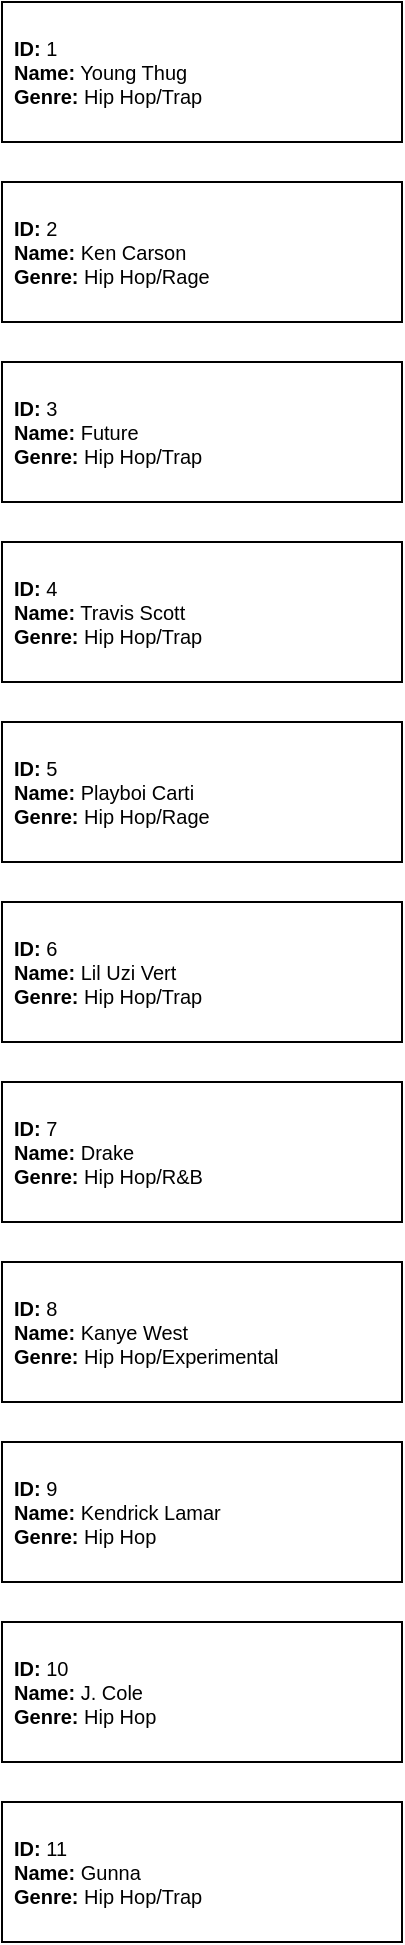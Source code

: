 <mxfile version="27.0.4" pages="7">
  <diagram id="page_1_artists" name="Artist Nodes">
    <mxGraphModel dx="1281" dy="535" grid="1" gridSize="10" guides="1" tooltips="1" connect="1" arrows="1" fold="1" page="1" pageScale="1" pageWidth="827" pageHeight="1169" math="0" shadow="0">
      <root>
        <mxCell id="0" />
        <mxCell id="1" parent="0" />
        <mxCell id="art_1" value="&lt;b&gt;ID:&lt;/b&gt; 1&lt;br&gt;&lt;b&gt;Name:&lt;/b&gt; Young Thug&lt;br&gt;&lt;b&gt;Genre:&lt;/b&gt; Hip Hop/Trap" style="shape=rectangle;whiteSpace=wrap;html=1;align=left;spacingLeft=4;fontSize=10;" parent="1" vertex="1">
          <mxGeometry x="50" y="50" width="200" height="70" as="geometry" />
        </mxCell>
        <mxCell id="art_2" value="&lt;b&gt;ID:&lt;/b&gt; 2&lt;br&gt;&lt;b&gt;Name:&lt;/b&gt; Ken Carson&lt;br&gt;&lt;b&gt;Genre:&lt;/b&gt; Hip Hop/Rage" style="shape=rectangle;whiteSpace=wrap;html=1;align=left;spacingLeft=4;fontSize=10;" parent="1" vertex="1">
          <mxGeometry x="50" y="140" width="200" height="70" as="geometry" />
        </mxCell>
        <mxCell id="art_3" value="&lt;b&gt;ID:&lt;/b&gt; 3&lt;br&gt;&lt;b&gt;Name:&lt;/b&gt; Future&lt;br&gt;&lt;b&gt;Genre:&lt;/b&gt; Hip Hop/Trap" style="shape=rectangle;whiteSpace=wrap;html=1;align=left;spacingLeft=4;fontSize=10;" parent="1" vertex="1">
          <mxGeometry x="50" y="230" width="200" height="70" as="geometry" />
        </mxCell>
        <mxCell id="art_4" value="&lt;b&gt;ID:&lt;/b&gt; 4&lt;br&gt;&lt;b&gt;Name:&lt;/b&gt; Travis Scott&lt;br&gt;&lt;b&gt;Genre:&lt;/b&gt; Hip Hop/Trap" style="shape=rectangle;whiteSpace=wrap;html=1;align=left;spacingLeft=4;fontSize=10;" parent="1" vertex="1">
          <mxGeometry x="50" y="320" width="200" height="70" as="geometry" />
        </mxCell>
        <mxCell id="art_5" value="&lt;b&gt;ID:&lt;/b&gt; 5&lt;br&gt;&lt;b&gt;Name:&lt;/b&gt; Playboi Carti&lt;br&gt;&lt;b&gt;Genre:&lt;/b&gt; Hip Hop/Rage" style="shape=rectangle;whiteSpace=wrap;html=1;align=left;spacingLeft=4;fontSize=10;" parent="1" vertex="1">
          <mxGeometry x="50" y="410" width="200" height="70" as="geometry" />
        </mxCell>
        <mxCell id="art_6" value="&lt;b&gt;ID:&lt;/b&gt; 6&lt;br&gt;&lt;b&gt;Name:&lt;/b&gt; Lil Uzi Vert&lt;br&gt;&lt;b&gt;Genre:&lt;/b&gt; Hip Hop/Trap" style="shape=rectangle;whiteSpace=wrap;html=1;align=left;spacingLeft=4;fontSize=10;" parent="1" vertex="1">
          <mxGeometry x="50" y="500" width="200" height="70" as="geometry" />
        </mxCell>
        <mxCell id="art_7" value="&lt;b&gt;ID:&lt;/b&gt; 7&lt;br&gt;&lt;b&gt;Name:&lt;/b&gt; Drake&lt;br&gt;&lt;b&gt;Genre:&lt;/b&gt; Hip Hop/R&amp;B" style="shape=rectangle;whiteSpace=wrap;html=1;align=left;spacingLeft=4;fontSize=10;" parent="1" vertex="1">
          <mxGeometry x="50" y="590" width="200" height="70" as="geometry" />
        </mxCell>
        <mxCell id="art_8" value="&lt;b&gt;ID:&lt;/b&gt; 8&lt;br&gt;&lt;b&gt;Name:&lt;/b&gt; Kanye West&lt;br&gt;&lt;b&gt;Genre:&lt;/b&gt; Hip Hop/Experimental" style="shape=rectangle;whiteSpace=wrap;html=1;align=left;spacingLeft=4;fontSize=10;" parent="1" vertex="1">
          <mxGeometry x="50" y="680" width="200" height="70" as="geometry" />
        </mxCell>
        <mxCell id="art_9" value="&lt;b&gt;ID:&lt;/b&gt; 9&lt;br&gt;&lt;b&gt;Name:&lt;/b&gt; Kendrick Lamar&lt;br&gt;&lt;b&gt;Genre:&lt;/b&gt; Hip Hop" style="shape=rectangle;whiteSpace=wrap;html=1;align=left;spacingLeft=4;fontSize=10;" parent="1" vertex="1">
          <mxGeometry x="50" y="770" width="200" height="70" as="geometry" />
        </mxCell>
        <mxCell id="art_10" value="&lt;b&gt;ID:&lt;/b&gt; 10&lt;br&gt;&lt;b&gt;Name:&lt;/b&gt; J. Cole&lt;br&gt;&lt;b&gt;Genre:&lt;/b&gt; Hip Hop" style="shape=rectangle;whiteSpace=wrap;html=1;align=left;spacingLeft=4;fontSize=10;" parent="1" vertex="1">
          <mxGeometry x="50" y="860" width="200" height="70" as="geometry" />
        </mxCell>
        <mxCell id="art_11" value="&lt;b&gt;ID:&lt;/b&gt; 11&lt;br&gt;&lt;b&gt;Name:&lt;/b&gt; Gunna&lt;br&gt;&lt;b&gt;Genre:&lt;/b&gt; Hip Hop/Trap" style="shape=rectangle;whiteSpace=wrap;html=1;align=left;spacingLeft=4;fontSize=10;" parent="1" vertex="1">
          <mxGeometry x="50" y="950" width="200" height="70" as="geometry" />
        </mxCell>
      </root>
    </mxGraphModel>
  </diagram>
  <diagram id="page_2_albums" name="Album Nodes">
    <mxGraphModel dx="1281" dy="587" grid="1" gridSize="10" guides="1" tooltips="1" connect="1" arrows="1" fold="1" page="1" pageScale="1" pageWidth="827" pageHeight="1169" math="0" shadow="0">
      <root>
        <mxCell id="0" />
        <mxCell id="1" parent="0" />
        <mxCell id="alb_101" value="&lt;b&gt;ID:&lt;/b&gt; 101&lt;br&gt;&lt;b&gt;Title:&lt;/b&gt; So Much Fun&lt;br&gt;&lt;b&gt;Year:&lt;/b&gt; 2019" style="shape=rectangle;whiteSpace=wrap;html=1;align=left;spacingLeft=4;fontSize=10;" parent="1" vertex="1">
          <mxGeometry x="50" y="50" width="200" height="70" as="geometry" />
        </mxCell>
        <mxCell id="alb_102" value="&lt;b&gt;ID:&lt;/b&gt; 102&lt;br&gt;&lt;b&gt;Title:&lt;/b&gt; PUNK&lt;br&gt;&lt;b&gt;Year:&lt;/b&gt; 2021" style="shape=rectangle;whiteSpace=wrap;html=1;align=left;spacingLeft=4;fontSize=10;" parent="1" vertex="1">
          <mxGeometry x="50" y="140" width="200" height="70" as="geometry" />
        </mxCell>
        <mxCell id="alb_103" value="&lt;b&gt;ID:&lt;/b&gt; 103&lt;br&gt;&lt;b&gt;Title:&lt;/b&gt; Project X&lt;br&gt;&lt;b&gt;Year:&lt;/b&gt; 2021" style="shape=rectangle;whiteSpace=wrap;html=1;align=left;spacingLeft=4;fontSize=10;" parent="1" vertex="1">
          <mxGeometry x="50" y="230" width="200" height="70" as="geometry" />
        </mxCell>
        <mxCell id="alb_104" value="&lt;b&gt;ID:&lt;/b&gt; 104&lt;br&gt;&lt;b&gt;Title:&lt;/b&gt; X&lt;br&gt;&lt;b&gt;Year:&lt;/b&gt; 2022" style="shape=rectangle;whiteSpace=wrap;html=1;align=left;spacingLeft=4;fontSize=10;" parent="1" vertex="1">
          <mxGeometry x="50" y="320" width="200" height="70" as="geometry" />
        </mxCell>
        <mxCell id="alb_105" value="&lt;b&gt;ID:&lt;/b&gt; 105&lt;br&gt;&lt;b&gt;Title:&lt;/b&gt; DS2&lt;br&gt;&lt;b&gt;Year:&lt;/b&gt; 2015" style="shape=rectangle;whiteSpace=wrap;html=1;align=left;spacingLeft=4;fontSize=10;" parent="1" vertex="1">
          <mxGeometry x="50" y="410" width="200" height="70" as="geometry" />
        </mxCell>
        <mxCell id="alb_106" value="&lt;b&gt;ID:&lt;/b&gt; 106&lt;br&gt;&lt;b&gt;Title:&lt;/b&gt; HNDRXX&lt;br&gt;&lt;b&gt;Year:&lt;/b&gt; 2017" style="shape=rectangle;whiteSpace=wrap;html=1;align=left;spacingLeft=4;fontSize=10;" parent="1" vertex="1">
          <mxGeometry x="50" y="500" width="200" height="70" as="geometry" />
        </mxCell>
        <mxCell id="alb_107" value="&lt;b&gt;ID:&lt;/b&gt; 107&lt;br&gt;&lt;b&gt;Title:&lt;/b&gt; ASTROWORLD&lt;br&gt;&lt;b&gt;Year:&lt;/b&gt; 2018" style="shape=rectangle;whiteSpace=wrap;html=1;align=left;spacingLeft=4;fontSize=10;" parent="1" vertex="1">
          <mxGeometry x="50" y="590" width="200" height="70" as="geometry" />
        </mxCell>
        <mxCell id="alb_108" value="&lt;b&gt;ID:&lt;/b&gt; 108&lt;br&gt;&lt;b&gt;Title:&lt;/b&gt; UTOPIA&lt;br&gt;&lt;b&gt;Year:&lt;/b&gt; 2023" style="shape=rectangle;whiteSpace=wrap;html=1;align=left;spacingLeft=4;fontSize=10;" parent="1" vertex="1">
          <mxGeometry x="50" y="680" width="200" height="70" as="geometry" />
        </mxCell>
        <mxCell id="alb_109" value="&lt;b&gt;ID:&lt;/b&gt; 109&lt;br&gt;&lt;b&gt;Title:&lt;/b&gt; Whole Lotta Red&lt;br&gt;&lt;b&gt;Year:&lt;/b&gt; 2020" style="shape=rectangle;whiteSpace=wrap;html=1;align=left;spacingLeft=4;fontSize=10;" parent="1" vertex="1">
          <mxGeometry x="50" y="770" width="200" height="70" as="geometry" />
        </mxCell>
        <mxCell id="alb_110" value="&lt;b&gt;ID:&lt;/b&gt; 110&lt;br&gt;&lt;b&gt;Title:&lt;/b&gt; Eternal Atake&lt;br&gt;&lt;b&gt;Year:&lt;/b&gt; 2020" style="shape=rectangle;whiteSpace=wrap;html=1;align=left;spacingLeft=4;fontSize=10;" parent="1" vertex="1">
          <mxGeometry x="50" y="860" width="200" height="70" as="geometry" />
        </mxCell>
        <mxCell id="alb_111" value="&lt;b&gt;ID:&lt;/b&gt; 111&lt;br&gt;&lt;b&gt;Title:&lt;/b&gt; Certified Lover Boy&lt;br&gt;&lt;b&gt;Year:&lt;/b&gt; 2021" style="shape=rectangle;whiteSpace=wrap;html=1;align=left;spacingLeft=4;fontSize=10;" parent="1" vertex="1">
          <mxGeometry x="50" y="950" width="200" height="70" as="geometry" />
        </mxCell>
      </root>
    </mxGraphModel>
  </diagram>
  <diagram id="page_3_songs" name="Song Nodes">
    <mxGraphModel dx="1400" dy="1000" grid="1" gridSize="10" guides="1" tooltips="1" connect="1" arrows="1" fold="1" page="1" pageScale="1" pageWidth="827" pageHeight="1169" math="0" shadow="0">
      <root>
        <mxCell id="0" />
        <mxCell id="1" parent="0" />
        <mxCell id="sng_201" value="&lt;b&gt;ID:&lt;/b&gt; 201&lt;br&gt;&lt;b&gt;Title:&lt;/b&gt; Hot&lt;br&gt;&lt;b&gt;Duration:&lt;/b&gt; 3.13m" style="shape=rectangle;whiteSpace=wrap;html=1;align=left;spacingLeft=4;fontSize=10;" vertex="1" parent="1">
          <mxGeometry x="50" y="50" width="220" height="60" as="geometry" />
        </mxCell>
        <mxCell id="sng_202" value="&lt;b&gt;ID:&lt;/b&gt; 202&lt;br&gt;&lt;b&gt;Title:&lt;/b&gt; The London&lt;br&gt;&lt;b&gt;Duration:&lt;/b&gt; 3.20m" style="shape=rectangle;whiteSpace=wrap;html=1;align=left;spacingLeft=4;fontSize=10;" vertex="1" parent="1">
          <mxGeometry x="50" y="130" width="220" height="60" as="geometry" />
        </mxCell>
        <mxCell id="sng_203" value="&lt;b&gt;ID:&lt;/b&gt; 203&lt;br&gt;&lt;b&gt;Title:&lt;/b&gt; Go&lt;br&gt;&lt;b&gt;Duration:&lt;/b&gt; 2.00m" style="shape=rectangle;whiteSpace=wrap;html=1;align=left;spacingLeft=4;fontSize=10;" vertex="1" parent="1">
          <mxGeometry x="50" y="210" width="220" height="60" as="geometry" />
        </mxCell>
        <mxCell id="sng_204" value="&lt;b&gt;ID:&lt;/b&gt; 204&lt;br&gt;&lt;b&gt;Title:&lt;/b&gt; MDMA&lt;br&gt;&lt;b&gt;Duration:&lt;/b&gt; 2.30m" style="shape=rectangle;whiteSpace=wrap;html=1;align=left;spacingLeft=4;fontSize=10;" vertex="1" parent="1">
          <mxGeometry x="50" y="290" width="220" height="60" as="geometry" />
        </mxCell>
        <mxCell id="sng_205" value="&lt;b&gt;ID:&lt;/b&gt; 205&lt;br&gt;&lt;b&gt;Title:&lt;/b&gt; Thought It Was a Drought&lt;br&gt;&lt;b&gt;Duration:&lt;/b&gt; 4.25m" style="shape=rectangle;whiteSpace=wrap;html=1;align=left;spacingLeft=4;fontSize=10;" vertex="1" parent="1">
          <mxGeometry x="50" y="370" width="220" height="60" as="geometry" />
        </mxCell>
        <mxCell id="sng_206" value="&lt;b&gt;ID:&lt;/b&gt; 206&lt;br&gt;&lt;b&gt;Title:&lt;/b&gt; Stick Talk&lt;br&gt;&lt;b&gt;Duration:&lt;/b&gt; 2.50m" style="shape=rectangle;whiteSpace=wrap;html=1;align=left;spacingLeft=4;fontSize=10;" vertex="1" parent="1">
          <mxGeometry x="50" y="450" width="220" height="60" as="geometry" />
        </mxCell>
        <mxCell id="sng_207" value="&lt;b&gt;ID:&lt;/b&gt; 207&lt;br&gt;&lt;b&gt;Title:&lt;/b&gt; SICKO MODE&lt;br&gt;&lt;b&gt;Duration:&lt;/b&gt; 5.12m" style="shape=rectangle;whiteSpace=wrap;html=1;align=left;spacingLeft=4;fontSize=10;" vertex="1" parent="1">
          <mxGeometry x="50" y="530" width="220" height="60" as="geometry" />
        </mxCell>
        <mxCell id="sng_208" value="&lt;b&gt;ID:&lt;/b&gt; 208&lt;br&gt;&lt;b&gt;Title:&lt;/b&gt; STARGAZING&lt;br&gt;&lt;b&gt;Duration:&lt;/b&gt; 4.31m" style="shape=rectangle;whiteSpace=wrap;html=1;align=left;spacingLeft=4;fontSize=10;" vertex="1" parent="1">
          <mxGeometry x="50" y="610" width="220" height="60" as="geometry" />
        </mxCell>
        <mxCell id="sng_209" value="&lt;b&gt;ID:&lt;/b&gt; 209&lt;br&gt;&lt;b&gt;Title:&lt;/b&gt; Sky&lt;br&gt;&lt;b&gt;Duration:&lt;/b&gt; 3.10m" style="shape=rectangle;whiteSpace=wrap;html=1;align=left;spacingLeft=4;fontSize=10;" vertex="1" parent="1">
          <mxGeometry x="50" y="690" width="220" height="60" as="geometry" />
        </mxCell>
        <mxCell id="sng_210" value="&lt;b&gt;ID:&lt;/b&gt; 210&lt;br&gt;&lt;b&gt;Title:&lt;/b&gt; Baby Pluto&lt;br&gt;&lt;b&gt;Duration:&lt;/b&gt; 3.30m" style="shape=rectangle;whiteSpace=wrap;html=1;align=left;spacingLeft=4;fontSize=10;" vertex="1" parent="1">
          <mxGeometry x="50" y="770" width="220" height="60" as="geometry" />
        </mxCell>
        <mxCell id="sng_211" value="&lt;b&gt;ID:&lt;/b&gt; 211&lt;br&gt;&lt;b&gt;Title:&lt;/b&gt; Way 2 Sexy&lt;br&gt;&lt;b&gt;Duration:&lt;/b&gt; 4.17m" style="shape=rectangle;whiteSpace=wrap;html=1;align=left;spacingLeft=4;fontSize=10;" vertex="1" parent="1">
          <mxGeometry x="50" y="850" width="220" height="60" as="geometry" />
        </mxCell>
        <mxCell id="sng_212" value="&lt;b&gt;ID:&lt;/b&gt; 212&lt;br&gt;&lt;b&gt;Title:&lt;/b&gt; Livin It Up&lt;br&gt;&lt;b&gt;Duration:&lt;/b&gt; 3.30m" style="shape=rectangle;whiteSpace=wrap;html=1;align=left;spacingLeft=4;fontSize=10;" vertex="1" parent="1">
          <mxGeometry x="50" y="930" width="220" height="60" as="geometry" />
        </mxCell>
        <mxCell id="sng_213" value="&lt;b&gt;ID:&lt;/b&gt; 213&lt;br&gt;&lt;b&gt;Title:&lt;/b&gt; Mask Off&lt;br&gt;&lt;b&gt;Duration:&lt;/b&gt; 3.24m" style="shape=rectangle;whiteSpace=wrap;html=1;align=left;spacingLeft=4;fontSize=10;" vertex="1" parent="1">
          <mxGeometry x="50" y="1010" width="220" height="60" as="geometry" />
        </mxCell>
        <mxCell id="sng_214" value="&lt;b&gt;ID:&lt;/b&gt; 214&lt;br&gt;&lt;b&gt;Title:&lt;/b&gt; FE!N&lt;br&gt;&lt;b&gt;Duration:&lt;/b&gt; 3.12m" style="shape=rectangle;whiteSpace=wrap;html=1;align=left;spacingLeft=4;fontSize=10;" vertex="1" parent="1">
          <mxGeometry x="50" y="1090" width="220" height="60" as="geometry" />
        </mxCell>
      </root>
    </mxGraphModel>
  </diagram>
  <diagram id="page_4_releasedalbum" name="ReleasedAlbum Edges">
    <mxGraphModel dx="1281" dy="587" grid="1" gridSize="10" guides="1" tooltips="1" connect="1" arrows="1" fold="1" page="1" pageScale="1" pageWidth="1169" pageHeight="827" math="0" shadow="0">
      <root>
        <mxCell id="0" />
        <mxCell id="1" parent="0" />
        <mxCell id="art_1_p4" value="Young Thug" style="shape=rectangle;whiteSpace=wrap;html=1;align=left;spacingLeft=4;fontSize=10;" parent="1" vertex="1">
          <mxGeometry x="40" y="40" width="120" height="40" as="geometry" />
        </mxCell>
        <mxCell id="art_2_p4" value="Ken Carson" style="shape=rectangle;whiteSpace=wrap;html=1;align=left;spacingLeft=4;fontSize=10;" parent="1" vertex="1">
          <mxGeometry x="40" y="160" width="120" height="40" as="geometry" />
        </mxCell>
        <mxCell id="art_3_p4" value="Future" style="shape=rectangle;whiteSpace=wrap;html=1;align=left;spacingLeft=4;fontSize=10;" parent="1" vertex="1">
          <mxGeometry x="40" y="280" width="120" height="40" as="geometry" />
        </mxCell>
        <mxCell id="art_4_p4" value="Travis Scott" style="shape=rectangle;whiteSpace=wrap;html=1;align=left;spacingLeft=4;fontSize=10;" parent="1" vertex="1">
          <mxGeometry x="640" y="40" width="120" height="40" as="geometry" />
        </mxCell>
        <mxCell id="art_5_p4" value="Playboi Carti" style="shape=rectangle;whiteSpace=wrap;html=1;align=left;spacingLeft=4;fontSize=10;" parent="1" vertex="1">
          <mxGeometry x="640" y="280" width="120" height="40" as="geometry" />
        </mxCell>
        <mxCell id="art_6_p4" value="Lil Uzi Vert" style="shape=rectangle;whiteSpace=wrap;html=1;align=left;spacingLeft=4;fontSize=10;" parent="1" vertex="1">
          <mxGeometry x="640" y="180" width="120" height="40" as="geometry" />
        </mxCell>
        <mxCell id="art_7_p4" value="Drake" style="shape=rectangle;whiteSpace=wrap;html=1;align=left;spacingLeft=4;fontSize=10;" parent="1" vertex="1">
          <mxGeometry x="240" y="440" width="120" height="40" as="geometry" />
        </mxCell>
        <mxCell id="alb_101_p4" value="So Much Fun" style="shape=rectangle;whiteSpace=wrap;html=1;align=left;spacingLeft=4;fontSize=10;" parent="1" vertex="1">
          <mxGeometry x="400" y="10" width="150" height="40" as="geometry" />
        </mxCell>
        <mxCell id="alb_102_p4" value="PUNK" style="shape=rectangle;whiteSpace=wrap;html=1;align=left;spacingLeft=4;fontSize=10;" parent="1" vertex="1">
          <mxGeometry x="400" y="70" width="150" height="40" as="geometry" />
        </mxCell>
        <mxCell id="alb_103_p4" value="Project X" style="shape=rectangle;whiteSpace=wrap;html=1;align=left;spacingLeft=4;fontSize=10;" parent="1" vertex="1">
          <mxGeometry x="400" y="140" width="150" height="40" as="geometry" />
        </mxCell>
        <mxCell id="alb_104_p4" value="X" style="shape=rectangle;whiteSpace=wrap;html=1;align=left;spacingLeft=4;fontSize=10;" parent="1" vertex="1">
          <mxGeometry x="400" y="200" width="150" height="40" as="geometry" />
        </mxCell>
        <mxCell id="alb_105_p4" value="DS2" style="shape=rectangle;whiteSpace=wrap;html=1;align=left;spacingLeft=4;fontSize=10;" parent="1" vertex="1">
          <mxGeometry x="400" y="260" width="150" height="40" as="geometry" />
        </mxCell>
        <mxCell id="alb_106_p4" value="HNDRXX" style="shape=rectangle;whiteSpace=wrap;html=1;align=left;spacingLeft=4;fontSize=10;" parent="1" vertex="1">
          <mxGeometry x="400" y="320" width="150" height="40" as="geometry" />
        </mxCell>
        <mxCell id="alb_108_p4" value="UTOPIA" style="shape=rectangle;whiteSpace=wrap;html=1;align=left;spacingLeft=4;fontSize=10;" parent="1" vertex="1">
          <mxGeometry x="880" y="10" width="150" height="40" as="geometry" />
        </mxCell>
        <mxCell id="alb_109_p4" value="Whole Lotta Red" style="shape=rectangle;whiteSpace=wrap;html=1;align=left;spacingLeft=4;fontSize=10;" parent="1" vertex="1">
          <mxGeometry x="880" y="280" width="150" height="40" as="geometry" />
        </mxCell>
        <mxCell id="alb_110_p4" value="Eternal Atake" style="shape=rectangle;whiteSpace=wrap;html=1;align=left;spacingLeft=4;fontSize=10;" parent="1" vertex="1">
          <mxGeometry x="880" y="180" width="150" height="40" as="geometry" />
        </mxCell>
        <mxCell id="alb_111_p4" value="Certified Lover Boy" style="shape=rectangle;whiteSpace=wrap;html=1;align=left;spacingLeft=4;fontSize=10;" parent="1" vertex="1">
          <mxGeometry x="640" y="440" width="150" height="40" as="geometry" />
        </mxCell>
        <mxCell id="edge_ra_0" value="2019-08-16" style="edgeStyle=orthogonalEdgeStyle;rounded=0;orthogonalLoop=1;jettySize=auto;html=1;endArrow=classic;fontSize=9;" parent="1" source="art_1_p4" target="alb_101_p4" edge="1">
          <mxGeometry relative="1" as="geometry" />
        </mxCell>
        <mxCell id="edge_ra_1" value="2021-10-15" style="edgeStyle=orthogonalEdgeStyle;rounded=0;orthogonalLoop=1;jettySize=auto;html=1;endArrow=classic;fontSize=9;" parent="1" source="art_1_p4" target="alb_102_p4" edge="1">
          <mxGeometry relative="1" as="geometry" />
        </mxCell>
        <mxCell id="edge_ra_2" value="2021-07-23" style="edgeStyle=orthogonalEdgeStyle;rounded=0;orthogonalLoop=1;jettySize=auto;html=1;endArrow=classic;fontSize=9;" parent="1" source="art_2_p4" target="alb_103_p4" edge="1">
          <mxGeometry relative="1" as="geometry" />
        </mxCell>
        <mxCell id="edge_ra_3" value="2022-07-08" style="edgeStyle=orthogonalEdgeStyle;rounded=0;orthogonalLoop=1;jettySize=auto;html=1;endArrow=classic;fontSize=9;" parent="1" source="art_2_p4" target="alb_104_p4" edge="1">
          <mxGeometry relative="1" as="geometry" />
        </mxCell>
        <mxCell id="edge_ra_4" value="2015-07-17" style="edgeStyle=orthogonalEdgeStyle;rounded=0;orthogonalLoop=1;jettySize=auto;html=1;endArrow=classic;fontSize=9;" parent="1" source="art_3_p4" target="alb_105_p4" edge="1">
          <mxGeometry relative="1" as="geometry" />
        </mxCell>
        <mxCell id="edge_ra_5" value="2017-02-24" style="edgeStyle=orthogonalEdgeStyle;rounded=0;orthogonalLoop=1;jettySize=auto;html=1;endArrow=classic;fontSize=9;" parent="1" source="art_3_p4" target="alb_106_p4" edge="1">
          <mxGeometry relative="1" as="geometry" />
        </mxCell>
        <mxCell id="edge_ra_8" value="2020-12-25" style="edgeStyle=orthogonalEdgeStyle;rounded=0;orthogonalLoop=1;jettySize=auto;html=1;endArrow=classic;fontSize=9;" parent="1" source="art_5_p4" target="alb_109_p4" edge="1">
          <mxGeometry relative="1" as="geometry" />
        </mxCell>
        <mxCell id="edge_ra_9" value="2020-03-06" style="edgeStyle=orthogonalEdgeStyle;rounded=0;orthogonalLoop=1;jettySize=auto;html=1;endArrow=classic;fontSize=9;" parent="1" source="art_6_p4" target="alb_110_p4" edge="1">
          <mxGeometry relative="1" as="geometry" />
        </mxCell>
        <mxCell id="edge_ra_10" value="2021-09-03" style="edgeStyle=orthogonalEdgeStyle;rounded=0;orthogonalLoop=1;jettySize=auto;html=1;endArrow=classic;fontSize=9;" parent="1" source="art_7_p4" target="alb_111_p4" edge="1">
          <mxGeometry relative="1" as="geometry" />
        </mxCell>
        <mxCell id="mZPo3DTv7eUjTrqnKjhK-10" value="2023-07-28" style="edgeStyle=orthogonalEdgeStyle;rounded=0;orthogonalLoop=1;jettySize=auto;html=1;endArrow=classic;fontSize=9;entryX=0;entryY=0.5;entryDx=0;entryDy=0;" edge="1" parent="1" target="alb_108_p4">
          <mxGeometry relative="1" as="geometry">
            <mxPoint x="760" y="60" as="sourcePoint" />
            <mxPoint x="1000" y="30" as="targetPoint" />
          </mxGeometry>
        </mxCell>
        <mxCell id="alb_107_p4" value="ASTROWORLD" style="shape=rectangle;whiteSpace=wrap;html=1;align=left;spacingLeft=4;fontSize=10;" parent="1" vertex="1">
          <mxGeometry x="880" y="70" width="150" height="40" as="geometry" />
        </mxCell>
        <mxCell id="mZPo3DTv7eUjTrqnKjhK-14" value="2018-08-03" style="edgeStyle=orthogonalEdgeStyle;rounded=0;orthogonalLoop=1;jettySize=auto;html=1;endArrow=classic;fontSize=9;entryX=0;entryY=0.5;entryDx=0;entryDy=0;" edge="1" parent="1" target="alb_107_p4">
          <mxGeometry relative="1" as="geometry">
            <mxPoint x="760" y="60" as="sourcePoint" />
            <mxPoint x="1000" y="90" as="targetPoint" />
          </mxGeometry>
        </mxCell>
      </root>
    </mxGraphModel>
  </diagram>
  <diagram id="page_5_belongstoalbum" name="BelongsToAlbum Edges">
    <mxGraphModel dx="1600" dy="1200" grid="1" gridSize="10" guides="1" tooltips="1" connect="1" arrows="1" fold="1" page="1" pageScale="1" pageWidth="1169" pageHeight="827" math="0" shadow="0">
      <root>
        <mxCell id="0" />
        <mxCell id="1" parent="0" />
        <!-- Songs -->
        <mxCell id="sng_201_p5" value="Hot" style="shape=rectangle;whiteSpace=wrap;html=1;align=left;spacingLeft=4;fontSize=10;" vertex="1" parent="1">
          <mxGeometry x="50" y="50" width="180" height="40" as="geometry" />
        </mxCell>
        <mxCell id="sng_202_p5" value="The London" style="shape=rectangle;whiteSpace=wrap;html=1;align=left;spacingLeft=4;fontSize=10;" vertex="1" parent="1">
          <mxGeometry x="50" y="105" width="180" height="40" as="geometry" />
        </mxCell>
        <mxCell id="sng_203_p5" value="Go" style="shape=rectangle;whiteSpace=wrap;html=1;align=left;spacingLeft=4;fontSize=10;" vertex="1" parent="1">
          <mxGeometry x="50" y="160" width="180" height="40" as="geometry" />
        </mxCell>
        <mxCell id="sng_204_p5" value="MDMA" style="shape=rectangle;whiteSpace=wrap;html=1;align=left;spacingLeft=4;fontSize=10;" vertex="1" parent="1">
          <mxGeometry x="50" y="215" width="180" height="40" as="geometry" />
        </mxCell>
        <mxCell id="sng_205_p5" value="Thought It Was a Drought" style="shape=rectangle;whiteSpace=wrap;html=1;align=left;spacingLeft=4;fontSize=10;" vertex="1" parent="1">
          <mxGeometry x="50" y="270" width="180" height="40" as="geometry" />
        </mxCell>
        <mxCell id="sng_206_p5" value="Stick Talk" style="shape=rectangle;whiteSpace=wrap;html=1;align=left;spacingLeft=4;fontSize=10;" vertex="1" parent="1">
          <mxGeometry x="50" y="325" width="180" height="40" as="geometry" />
        </mxCell>
        <mxCell id="sng_207_p5" value="SICKO MODE" style="shape=rectangle;whiteSpace=wrap;html=1;align=left;spacingLeft=4;fontSize=10;" vertex="1" parent="1">
          <mxGeometry x="50" y="380" width="180" height="40" as="geometry" />
        </mxCell>
        <mxCell id="sng_208_p5" value="STARGAZING" style="shape=rectangle;whiteSpace=wrap;html=1;align=left;spacingLeft=4;fontSize=10;" vertex="1" parent="1">
          <mxGeometry x="50" y="435" width="180" height="40" as="geometry" />
        </mxCell>
        <mxCell id="sng_209_p5" value="Sky" style="shape=rectangle;whiteSpace=wrap;html=1;align=left;spacingLeft=4;fontSize=10;" vertex="1" parent="1">
          <mxGeometry x="50" y="490" width="180" height="40" as="geometry" />
        </mxCell>
        <mxCell id="sng_210_p5" value="Baby Pluto" style="shape=rectangle;whiteSpace=wrap;html=1;align=left;spacingLeft=4;fontSize=10;" vertex="1" parent="1">
          <mxGeometry x="50" y="545" width="180" height="40" as="geometry" />
        </mxCell>
        <mxCell id="sng_211_p5" value="Way 2 Sexy" style="shape=rectangle;whiteSpace=wrap;html=1;align=left;spacingLeft=4;fontSize=10;" vertex="1" parent="1">
          <mxGeometry x="50" y="600" width="180" height="40" as="geometry" />
        </mxCell>
        <mxCell id="sng_212_p5" value="Livin It Up" style="shape=rectangle;whiteSpace=wrap;html=1;align=left;spacingLeft=4;fontSize=10;" vertex="1" parent="1">
          <mxGeometry x="50" y="655" width="180" height="40" as="geometry" />
        </mxCell>
        <mxCell id="sng_213_p5" value="Mask Off" style="shape=rectangle;whiteSpace=wrap;html=1;align=left;spacingLeft=4;fontSize=10;" vertex="1" parent="1">
          <mxGeometry x="50" y="710" width="180" height="40" as="geometry" />
        </mxCell>
        <mxCell id="sng_214_p5" value="FE!N" style="shape=rectangle;whiteSpace=wrap;html=1;align=left;spacingLeft=4;fontSize=10;" vertex="1" parent="1">
          <mxGeometry x="50" y="765" width="180" height="40" as="geometry" />
        </mxCell>
        <!-- Albums (relevant) -->
        <mxCell id="alb_101_p5" value="So Much Fun" style="shape=rectangle;whiteSpace=wrap;html=1;align=left;spacingLeft=4;fontSize=10;" vertex="1" parent="1">
          <mxGeometry x="450" y="50" width="150" height="40" as="geometry" />
        </mxCell>
        <mxCell id="alb_102_p5" value="PUNK" style="shape=rectangle;whiteSpace=wrap;html=1;align=left;spacingLeft=4;fontSize=10;" vertex="1" parent="1">
          <mxGeometry x="450" y="655" width="150" height="40" as="geometry" />
        </mxCell>
        <mxCell id="alb_104_p5" value="X" style="shape=rectangle;whiteSpace=wrap;html=1;align=left;spacingLeft=4;fontSize=10;" vertex="1" parent="1">
          <mxGeometry x="450" y="160" width="150" height="40" as="geometry" />
        </mxCell>
        <mxCell id="alb_105_p5" value="DS2" style="shape=rectangle;whiteSpace=wrap;html=1;align=left;spacingLeft=4;fontSize=10;" vertex="1" parent="1">
          <mxGeometry x="450" y="270" width="150" height="40" as="geometry" />
        </mxCell>
        <mxCell id="alb_106_p5" value="HNDRXX" style="shape=rectangle;whiteSpace=wrap;html=1;align=left;spacingLeft=4;fontSize=10;" vertex="1" parent="1">
          <mxGeometry x="450" y="710" width="150" height="40" as="geometry" />
        </mxCell>
        <mxCell id="alb_107_p5" value="ASTROWORLD" style="shape=rectangle;whiteSpace=wrap;html=1;align=left;spacingLeft=4;fontSize=10;" vertex="1" parent="1">
          <mxGeometry x="450" y="380" width="150" height="40" as="geometry" />
        </mxCell>
        <mxCell id="alb_108_p5" value="UTOPIA" style="shape=rectangle;whiteSpace=wrap;html=1;align=left;spacingLeft=4;fontSize=10;" vertex="1" parent="1">
          <mxGeometry x="450" y="765" width="150" height="40" as="geometry" />
        </mxCell>
        <mxCell id="alb_109_p5" value="Whole Lotta Red" style="shape=rectangle;whiteSpace=wrap;html=1;align=left;spacingLeft=4;fontSize=10;" vertex="1" parent="1">
          <mxGeometry x="450" y="490" width="150" height="40" as="geometry" />
        </mxCell>
        <mxCell id="alb_110_p5" value="Eternal Atake" style="shape=rectangle;whiteSpace=wrap;html=1;align=left;spacingLeft=4;fontSize=10;" vertex="1" parent="1">
          <mxGeometry x="450" y="545" width="150" height="40" as="geometry" />
        </mxCell>
        <mxCell id="alb_111_p5" value="Certified Lover Boy" style="shape=rectangle;whiteSpace=wrap;html=1;align=left;spacingLeft=4;fontSize=10;" vertex="1" parent="1">
          <mxGeometry x="450" y="600" width="150" height="40" as="geometry" />
        </mxCell>
        <!-- Edges -->
        <mxCell id="edge_bta_0" value="Track: 1" style="edgeStyle=orthogonalEdgeStyle;rounded=0;orthogonalLoop=1;jettySize=auto;html=1;endArrow=classic;fontSize=9;" edge="1" parent="1" source="sng_201_p5" target="alb_101_p5">
          <mxGeometry relative="1" as="geometry" />
        </mxCell>
        <mxCell id="edge_bta_1" value="Track: 2" style="edgeStyle=orthogonalEdgeStyle;rounded=0;orthogonalLoop=1;jettySize=auto;html=1;endArrow=classic;fontSize=9;" edge="1" parent="1" source="sng_202_p5" target="alb_101_p5">
          <mxGeometry relative="1" as="geometry" />
        </mxCell>
        <mxCell id="edge_bta_2" value="Track: 1" style="edgeStyle=orthogonalEdgeStyle;rounded=0;orthogonalLoop=1;jettySize=auto;html=1;endArrow=classic;fontSize=9;" edge="1" parent="1" source="sng_203_p5" target="alb_104_p5">
          <mxGeometry relative="1" as="geometry" />
        </mxCell>
        <mxCell id="edge_bta_3" value="Track: 2" style="edgeStyle=orthogonalEdgeStyle;rounded=0;orthogonalLoop=1;jettySize=auto;html=1;endArrow=classic;fontSize=9;" edge="1" parent="1" source="sng_204_p5" target="alb_104_p5">
          <mxGeometry relative="1" as="geometry" />
        </mxCell>
        <mxCell id="edge_bta_4" value="Track: 1" style="edgeStyle=orthogonalEdgeStyle;rounded=0;orthogonalLoop=1;jettySize=auto;html=1;endArrow=classic;fontSize=9;" edge="1" parent="1" source="sng_205_p5" target="alb_105_p5">
          <mxGeometry relative="1" as="geometry" />
        </mxCell>
        <mxCell id="edge_bta_5" value="Track: 2" style="edgeStyle=orthogonalEdgeStyle;rounded=0;orthogonalLoop=1;jettySize=auto;html=1;endArrow=classic;fontSize=9;" edge="1" parent="1" source="sng_206_p5" target="alb_105_p5">
          <mxGeometry relative="1" as="geometry" />
        </mxCell>
        <mxCell id="edge_bta_6" value="Track: 1" style="edgeStyle=orthogonalEdgeStyle;rounded=0;orthogonalLoop=1;jettySize=auto;html=1;endArrow=classic;fontSize=9;" edge="1" parent="1" source="sng_207_p5" target="alb_107_p5">
          <mxGeometry relative="1" as="geometry" />
        </mxCell>
        <mxCell id="edge_bta_7" value="Track: 2" style="edgeStyle=orthogonalEdgeStyle;rounded=0;orthogonalLoop=1;jettySize=auto;html=1;endArrow=classic;fontSize=9;" edge="1" parent="1" source="sng_208_p5" target="alb_107_p5">
          <mxGeometry relative="1" as="geometry" />
        </mxCell>
        <mxCell id="edge_bta_8" value="Track: 1" style="edgeStyle=orthogonalEdgeStyle;rounded=0;orthogonalLoop=1;jettySize=auto;html=1;endArrow=classic;fontSize=9;" edge="1" parent="1" source="sng_209_p5" target="alb_109_p5">
          <mxGeometry relative="1" as="geometry" />
        </mxCell>
        <mxCell id="edge_bta_9" value="Track: 1" style="edgeStyle=orthogonalEdgeStyle;rounded=0;orthogonalLoop=1;jettySize=auto;html=1;endArrow=classic;fontSize=9;" edge="1" parent="1" source="sng_210_p5" target="alb_110_p5">
          <mxGeometry relative="1" as="geometry" />
        </mxCell>
        <mxCell id="edge_bta_10" value="Track: 1" style="edgeStyle=orthogonalEdgeStyle;rounded=0;orthogonalLoop=1;jettySize=auto;html=1;endArrow=classic;fontSize=9;" edge="1" parent="1" source="sng_211_p5" target="alb_111_p5">
          <mxGeometry relative="1" as="geometry" />
        </mxCell>
        <mxCell id="edge_bta_11" value="Track: 1" style="edgeStyle=orthogonalEdgeStyle;rounded=0;orthogonalLoop=1;jettySize=auto;html=1;endArrow=classic;fontSize=9;" edge="1" parent="1" source="sng_212_p5" target="alb_102_p5">
          <mxGeometry relative="1" as="geometry" />
        </mxCell>
        <mxCell id="edge_bta_12" value="Track: 1" style="edgeStyle=orthogonalEdgeStyle;rounded=0;orthogonalLoop=1;jettySize=auto;html=1;endArrow=classic;fontSize=9;" edge="1" parent="1" source="sng_213_p5" target="alb_106_p5">
          <mxGeometry relative="1" as="geometry" />
        </mxCell>
        <mxCell id="edge_bta_13" value="Track: 1" style="edgeStyle=orthogonalEdgeStyle;rounded=0;orthogonalLoop=1;jettySize=auto;html=1;endArrow=classic;fontSize=9;" edge="1" parent="1" source="sng_214_p5" target="alb_108_p5">
          <mxGeometry relative="1" as="geometry" />
        </mxCell>
      </root>
    </mxGraphModel>
  </diagram>
  <diagram id="page_6_performedsong" name="PerformedSong Edges">
    <mxGraphModel dx="1281" dy="587" grid="1" gridSize="10" guides="1" tooltips="1" connect="1" arrows="1" fold="1" page="1" pageScale="1" pageWidth="1169" pageHeight="827" math="0" shadow="0">
      <root>
        <mxCell id="0" />
        <mxCell id="1" parent="0" />
        <mxCell id="art_1_p6" value="Young Thug" style="shape=rectangle;whiteSpace=wrap;html=1;align=left;spacingLeft=4;fontSize=10;" parent="1" vertex="1">
          <mxGeometry x="60" y="80" width="120" height="40" as="geometry" />
        </mxCell>
        <mxCell id="art_2_p6" value="Ken Carson" style="shape=rectangle;whiteSpace=wrap;html=1;align=left;spacingLeft=4;fontSize=10;" parent="1" vertex="1">
          <mxGeometry x="260" y="295" width="120" height="40" as="geometry" />
        </mxCell>
        <mxCell id="art_3_p6" value="Future" style="shape=rectangle;whiteSpace=wrap;html=1;align=left;spacingLeft=4;fontSize=10;" parent="1" vertex="1">
          <mxGeometry x="930" y="1000" width="120" height="40" as="geometry" />
        </mxCell>
        <mxCell id="art_4_p6" value="Travis Scott" style="shape=rectangle;whiteSpace=wrap;html=1;align=left;spacingLeft=4;fontSize=10;" parent="1" vertex="1">
          <mxGeometry x="50" y="454" width="120" height="40" as="geometry" />
        </mxCell>
        <mxCell id="art_5_p6" value="Playboi Carti" style="shape=rectangle;whiteSpace=wrap;html=1;align=left;spacingLeft=4;fontSize=10;" parent="1" vertex="1">
          <mxGeometry x="50" y="510" width="120" height="40" as="geometry" />
        </mxCell>
        <mxCell id="art_6_p6" value="Lil Uzi Vert" style="shape=rectangle;whiteSpace=wrap;html=1;align=left;spacingLeft=4;fontSize=10;" parent="1" vertex="1">
          <mxGeometry x="920" y="245" width="120" height="40" as="geometry" />
        </mxCell>
        <mxCell id="art_7_p6" value="Drake" style="shape=rectangle;whiteSpace=wrap;html=1;align=left;spacingLeft=4;fontSize=10;" parent="1" vertex="1">
          <mxGeometry x="50" y="710" width="120" height="40" as="geometry" />
        </mxCell>
        <mxCell id="art_10_p6" value="J. Cole" style="shape=rectangle;whiteSpace=wrap;html=1;align=left;spacingLeft=4;fontSize=10;" parent="1" vertex="1">
          <mxGeometry x="60" y="180" width="120" height="40" as="geometry" />
        </mxCell>
        <mxCell id="sng_201_p6" value="Hot" style="shape=rectangle;whiteSpace=wrap;html=1;align=left;spacingLeft=4;fontSize=10;" parent="1" vertex="1">
          <mxGeometry x="290" y="120" width="180" height="40" as="geometry" />
        </mxCell>
        <mxCell id="sng_202_p6" value="The London" style="shape=rectangle;whiteSpace=wrap;html=1;align=left;spacingLeft=4;fontSize=10;" parent="1" vertex="1">
          <mxGeometry x="640" y="80" width="180" height="40" as="geometry" />
        </mxCell>
        <mxCell id="sng_203_p6" value="Go" style="shape=rectangle;whiteSpace=wrap;html=1;align=left;spacingLeft=4;fontSize=10;" parent="1" vertex="1">
          <mxGeometry x="390" y="350" width="180" height="40" as="geometry" />
        </mxCell>
        <mxCell id="sng_204_p6" value="MDMA" style="shape=rectangle;whiteSpace=wrap;html=1;align=left;spacingLeft=4;fontSize=10;" parent="1" vertex="1">
          <mxGeometry x="390" y="240" width="180" height="40" as="geometry" />
        </mxCell>
        <mxCell id="sng_205_p6" value="Thought It Was a Drought" style="shape=rectangle;whiteSpace=wrap;html=1;align=left;spacingLeft=4;fontSize=10;" parent="1" vertex="1">
          <mxGeometry x="900" y="610" width="180" height="40" as="geometry" />
        </mxCell>
        <mxCell id="sng_206_p6" value="Stick Talk" style="shape=rectangle;whiteSpace=wrap;html=1;align=left;spacingLeft=4;fontSize=10;" parent="1" vertex="1">
          <mxGeometry x="740" y="750" width="180" height="40" as="geometry" />
        </mxCell>
        <mxCell id="sng_207_p6" value="SICKO MODE" style="shape=rectangle;whiteSpace=wrap;html=1;align=left;spacingLeft=4;fontSize=10;" parent="1" vertex="1">
          <mxGeometry x="450" y="600" width="180" height="40" as="geometry" />
        </mxCell>
        <mxCell id="sng_208_p6" value="STARGAZING" style="shape=rectangle;whiteSpace=wrap;html=1;align=left;spacingLeft=4;fontSize=10;" parent="1" vertex="1">
          <mxGeometry x="20" y="330" width="180" height="40" as="geometry" />
        </mxCell>
        <mxCell id="sng_209_p6" value="Sky" style="shape=rectangle;whiteSpace=wrap;html=1;align=left;spacingLeft=4;fontSize=10;" parent="1" vertex="1">
          <mxGeometry x="20" y="620" width="180" height="40" as="geometry" />
        </mxCell>
        <mxCell id="sng_210_p6" value="Baby Pluto" style="shape=rectangle;whiteSpace=wrap;html=1;align=left;spacingLeft=4;fontSize=10;" parent="1" vertex="1">
          <mxGeometry x="890" y="394" width="180" height="40" as="geometry" />
        </mxCell>
        <mxCell id="sng_211_p6" value="Way 2 Sexy" style="shape=rectangle;whiteSpace=wrap;html=1;align=left;spacingLeft=4;fontSize=10;" parent="1" vertex="1">
          <mxGeometry x="210" y="860" width="180" height="40" as="geometry" />
        </mxCell>
        <mxCell id="sng_212_p6" value="Livin It Up" style="shape=rectangle;whiteSpace=wrap;html=1;align=left;spacingLeft=4;fontSize=10;" parent="1" vertex="1">
          <mxGeometry x="370" y="40" width="180" height="40" as="geometry" />
        </mxCell>
        <mxCell id="sng_213_p6" value="Mask Off" style="shape=rectangle;whiteSpace=wrap;html=1;align=left;spacingLeft=4;fontSize=10;" parent="1" vertex="1">
          <mxGeometry x="610" y="880" width="180" height="40" as="geometry" />
        </mxCell>
        <mxCell id="sng_214_p6" value="FE!N" style="shape=rectangle;whiteSpace=wrap;html=1;align=left;spacingLeft=4;fontSize=10;" parent="1" vertex="1">
          <mxGeometry x="220" y="570" width="180" height="40" as="geometry" />
        </mxCell>
        <mxCell id="edge_ps_0" value="Main Artist" style="edgeStyle=orthogonalEdgeStyle;rounded=0;orthogonalLoop=1;jettySize=auto;html=1;endArrow=classic;fontSize=9;exitX=1;exitY=0.75;exitDx=0;exitDy=0;" parent="1" source="art_1_p6" target="sng_201_p6" edge="1">
          <mxGeometry relative="1" as="geometry" />
        </mxCell>
        <mxCell id="edge_ps_1" value="Main Artist" style="edgeStyle=orthogonalEdgeStyle;rounded=0;orthogonalLoop=1;jettySize=auto;html=1;endArrow=classic;fontSize=9;" parent="1" source="art_1_p6" target="sng_202_p6" edge="1">
          <mxGeometry relative="1" as="geometry">
            <Array as="points">
              <mxPoint x="640" y="120" />
              <mxPoint x="640" y="120" />
            </Array>
          </mxGeometry>
        </mxCell>
        <mxCell id="edge_ps_2" value="Main Artist" style="edgeStyle=orthogonalEdgeStyle;rounded=0;orthogonalLoop=1;jettySize=auto;html=1;endArrow=classic;fontSize=9;" parent="1" source="art_2_p6" target="sng_203_p6" edge="1">
          <mxGeometry relative="1" as="geometry" />
        </mxCell>
        <mxCell id="edge_ps_3" value="Main Artist" style="edgeStyle=orthogonalEdgeStyle;rounded=0;orthogonalLoop=1;jettySize=auto;html=1;endArrow=classic;fontSize=9;" parent="1" source="art_2_p6" target="sng_204_p6" edge="1">
          <mxGeometry relative="1" as="geometry" />
        </mxCell>
        <mxCell id="edge_ps_4" value="Main Artist" style="edgeStyle=orthogonalEdgeStyle;rounded=0;orthogonalLoop=1;jettySize=auto;html=1;endArrow=classic;fontSize=9;" parent="1" source="art_3_p6" target="sng_205_p6" edge="1">
          <mxGeometry relative="1" as="geometry" />
        </mxCell>
        <mxCell id="edge_ps_5" value="Main Artist" style="edgeStyle=orthogonalEdgeStyle;rounded=0;orthogonalLoop=1;jettySize=auto;html=1;endArrow=classic;fontSize=9;" parent="1" source="art_3_p6" target="sng_206_p6" edge="1">
          <mxGeometry relative="1" as="geometry" />
        </mxCell>
        <mxCell id="edge_ps_6" value="Main Artist" style="edgeStyle=orthogonalEdgeStyle;rounded=0;orthogonalLoop=1;jettySize=auto;html=1;endArrow=classic;fontSize=9;entryX=0.5;entryY=0;entryDx=0;entryDy=0;" parent="1" target="sng_207_p6" edge="1">
          <mxGeometry x="0.706" relative="1" as="geometry">
            <mxPoint x="170" y="467" as="sourcePoint" />
            <mxPoint x="540" y="593" as="targetPoint" />
            <Array as="points">
              <mxPoint x="170" y="468" />
              <mxPoint x="540" y="468" />
            </Array>
            <mxPoint as="offset" />
          </mxGeometry>
        </mxCell>
        <mxCell id="edge_ps_7" value="Main Artist" style="edgeStyle=orthogonalEdgeStyle;rounded=0;orthogonalLoop=1;jettySize=auto;html=1;endArrow=classic;fontSize=9;" parent="1" source="art_4_p6" target="sng_208_p6" edge="1">
          <mxGeometry relative="1" as="geometry" />
        </mxCell>
        <mxCell id="edge_ps_8" value="Main Artist" style="edgeStyle=orthogonalEdgeStyle;rounded=0;orthogonalLoop=1;jettySize=auto;html=1;endArrow=classic;fontSize=9;" parent="1" source="art_5_p6" target="sng_209_p6" edge="1">
          <mxGeometry relative="1" as="geometry" />
        </mxCell>
        <mxCell id="edge_ps_9" value="Main Artist" style="edgeStyle=orthogonalEdgeStyle;rounded=0;orthogonalLoop=1;jettySize=auto;html=1;endArrow=classic;fontSize=9;" parent="1" source="art_6_p6" target="sng_210_p6" edge="1">
          <mxGeometry relative="1" as="geometry" />
        </mxCell>
        <mxCell id="edge_ps_10" value="Main Artist" style="edgeStyle=orthogonalEdgeStyle;rounded=0;orthogonalLoop=1;jettySize=auto;html=1;endArrow=classic;fontSize=9;" parent="1" source="art_7_p6" target="sng_211_p6" edge="1">
          <mxGeometry relative="1" as="geometry">
            <Array as="points">
              <mxPoint x="120" y="810" />
              <mxPoint x="310" y="810" />
            </Array>
          </mxGeometry>
        </mxCell>
        <mxCell id="edge_ps_12" value="Main Artist" style="edgeStyle=orthogonalEdgeStyle;rounded=0;orthogonalLoop=1;jettySize=auto;html=1;endArrow=classic;fontSize=9;" parent="1" source="art_3_p6" target="sng_213_p6" edge="1">
          <mxGeometry relative="1" as="geometry" />
        </mxCell>
        <mxCell id="edge_ps_13" value="Main Artist" style="edgeStyle=orthogonalEdgeStyle;rounded=0;orthogonalLoop=1;jettySize=auto;html=1;endArrow=classic;fontSize=9;" parent="1" source="art_4_p6" target="sng_214_p6" edge="1">
          <mxGeometry x="0.391" relative="1" as="geometry">
            <Array as="points">
              <mxPoint x="310" y="480" />
            </Array>
            <mxPoint as="offset" />
          </mxGeometry>
        </mxCell>
        <mxCell id="edge_ps_14" value="Featured Artist" style="edgeStyle=orthogonalEdgeStyle;rounded=0;orthogonalLoop=1;jettySize=auto;html=1;endArrow=classic;fontSize=9;" parent="1" source="art_10_p6" target="sng_202_p6" edge="1">
          <mxGeometry relative="1" as="geometry" />
        </mxCell>
        <mxCell id="edge_ps_15" value="Featured Artist" style="edgeStyle=orthogonalEdgeStyle;rounded=0;orthogonalLoop=1;jettySize=auto;html=1;endArrow=classic;fontSize=9;entryX=0.612;entryY=1.01;entryDx=0;entryDy=0;entryPerimeter=0;" parent="1" target="sng_202_p6" edge="1">
          <mxGeometry x="0.183" relative="1" as="geometry">
            <mxPoint x="130" y="454" as="sourcePoint" />
            <mxPoint x="750" y="130" as="targetPoint" />
            <Array as="points">
              <mxPoint x="130" y="440" />
              <mxPoint x="750" y="440" />
            </Array>
            <mxPoint as="offset" />
          </mxGeometry>
        </mxCell>
        <mxCell id="edge_ps_16" value="Featured Artist" style="edgeStyle=orthogonalEdgeStyle;rounded=0;orthogonalLoop=1;jettySize=auto;html=1;endArrow=classic;fontSize=9;entryX=0.5;entryY=1;entryDx=0;entryDy=0;" parent="1" source="art_7_p6" target="sng_207_p6" edge="1">
          <mxGeometry relative="1" as="geometry" />
        </mxCell>
        <mxCell id="edge_ps_17" value="Featured Artist" style="edgeStyle=orthogonalEdgeStyle;rounded=0;orthogonalLoop=1;jettySize=auto;html=1;endArrow=classic;fontSize=9;" parent="1" source="art_5_p6" target="sng_214_p6" edge="1">
          <mxGeometry x="-0.111" relative="1" as="geometry">
            <mxPoint as="offset" />
          </mxGeometry>
        </mxCell>
        <mxCell id="Tkoyw51-CQjWIEOk-icq-2" value="Main Artist" style="edgeStyle=orthogonalEdgeStyle;rounded=0;orthogonalLoop=1;jettySize=auto;html=1;endArrow=classic;fontSize=9;entryX=0.5;entryY=0;entryDx=0;entryDy=0;exitX=0.5;exitY=0;exitDx=0;exitDy=0;" edge="1" parent="1" source="art_1_p6" target="sng_212_p6">
          <mxGeometry relative="1" as="geometry">
            <mxPoint y="40" as="sourcePoint" />
            <mxPoint x="460" y="60" as="targetPoint" />
            <Array as="points">
              <mxPoint x="120" y="20" />
              <mxPoint x="461" y="20" />
            </Array>
          </mxGeometry>
        </mxCell>
      </root>
    </mxGraphModel>
  </diagram>
  <diagram id="page_7_collaboratedwith" name="CollaboratedWith Edges">
    <mxGraphModel dx="1281" dy="587" grid="1" gridSize="10" guides="1" tooltips="1" connect="1" arrows="1" fold="1" page="1" pageScale="1" pageWidth="827" pageHeight="1169" math="0" shadow="0">
      <root>
        <mxCell id="0" />
        <mxCell id="1" parent="0" />
        <mxCell id="art_1_p7" value="Young Thug" style="shape=rectangle;whiteSpace=wrap;html=1;align=left;spacingLeft=4;fontSize=10;" parent="1" vertex="1">
          <mxGeometry x="50" y="50" width="120" height="40" as="geometry" />
        </mxCell>
        <mxCell id="art_3_p7" value="Future" style="shape=rectangle;whiteSpace=wrap;html=1;align=left;spacingLeft=4;fontSize=10;" parent="1" vertex="1">
          <mxGeometry x="250" y="50" width="120" height="40" as="geometry" />
        </mxCell>
        <mxCell id="art_4_p7" value="Travis Scott" style="shape=rectangle;whiteSpace=wrap;html=1;align=left;spacingLeft=4;fontSize=10;" parent="1" vertex="1">
          <mxGeometry x="50" y="130" width="120" height="40" as="geometry" />
        </mxCell>
        <mxCell id="art_5_p7" value="Playboi Carti" style="shape=rectangle;whiteSpace=wrap;html=1;align=left;spacingLeft=4;fontSize=10;" parent="1" vertex="1">
          <mxGeometry x="250" y="130" width="120" height="40" as="geometry" />
        </mxCell>
        <mxCell id="art_7_p7" value="Drake" style="shape=rectangle;whiteSpace=wrap;html=1;align=left;spacingLeft=4;fontSize=10;" parent="1" vertex="1">
          <mxGeometry x="50" y="210" width="120" height="40" as="geometry" />
        </mxCell>
        <mxCell id="edge_cw_0" value="Song" style="edgeStyle=orthogonalEdgeStyle;rounded=0;orthogonalLoop=1;jettySize=auto;html=1;endArrow=classic;fontSize=9;" parent="1" source="art_1_p7" target="art_4_p7" edge="1">
          <mxGeometry relative="1" as="geometry" />
        </mxCell>
        <mxCell id="edge_cw_1" value="Song" style="edgeStyle=orthogonalEdgeStyle;rounded=0;orthogonalLoop=1;jettySize=auto;html=1;endArrow=classic;fontSize=9;" parent="1" source="art_4_p7" target="art_1_p7" edge="1">
          <mxGeometry relative="1" as="geometry" />
        </mxCell>
        <mxCell id="edge_cw_2" value="Song" style="edgeStyle=orthogonalEdgeStyle;rounded=0;orthogonalLoop=1;jettySize=auto;html=1;endArrow=classic;fontSize=9;" parent="1" source="art_4_p7" target="art_7_p7" edge="1">
          <mxGeometry relative="1" as="geometry" />
        </mxCell>
        <mxCell id="edge_cw_3" value="Song" style="edgeStyle=orthogonalEdgeStyle;rounded=0;orthogonalLoop=1;jettySize=auto;html=1;endArrow=classic;fontSize=9;" parent="1" source="art_7_p7" target="art_4_p7" edge="1">
          <mxGeometry relative="1" as="geometry" />
        </mxCell>
        <mxCell id="edge_cw_4" value="Song" style="edgeStyle=orthogonalEdgeStyle;rounded=0;orthogonalLoop=1;jettySize=auto;html=1;endArrow=classic;fontSize=9;" parent="1" source="art_4_p7" target="art_5_p7" edge="1">
          <mxGeometry relative="1" as="geometry" />
        </mxCell>
        <mxCell id="edge_cw_5" value="Song" style="edgeStyle=orthogonalEdgeStyle;rounded=0;orthogonalLoop=1;jettySize=auto;html=1;endArrow=classic;fontSize=9;" parent="1" source="art_5_p7" target="art_4_p7" edge="1">
          <mxGeometry relative="1" as="geometry" />
        </mxCell>
        <mxCell id="edge_cw_6" value="Album/General" style="edgeStyle=orthogonalEdgeStyle;rounded=0;orthogonalLoop=1;jettySize=auto;html=1;endArrow=classic;fontSize=9;" parent="1" source="art_1_p7" target="art_3_p7" edge="1">
          <mxGeometry relative="1" as="geometry" />
        </mxCell>
        <mxCell id="edge_cw_7" value="Album/General" style="edgeStyle=orthogonalEdgeStyle;rounded=0;orthogonalLoop=1;jettySize=auto;html=1;endArrow=classic;fontSize=9;" parent="1" source="art_3_p7" target="art_1_p7" edge="1">
          <mxGeometry relative="1" as="geometry" />
        </mxCell>
      </root>
    </mxGraphModel>
  </diagram>
</mxfile>
